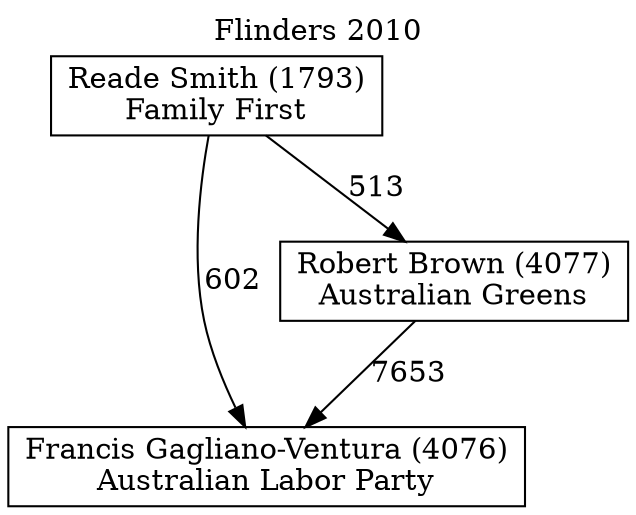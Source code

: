 // House preference flow
digraph "Francis Gagliano-Ventura (4076)_Flinders_2010" {
	graph [label="Flinders 2010" labelloc=t mclimit=10]
	node [shape=box]
	"Francis Gagliano-Ventura (4076)" [label="Francis Gagliano-Ventura (4076)
Australian Labor Party"]
	"Robert Brown (4077)" [label="Robert Brown (4077)
Australian Greens"]
	"Reade Smith (1793)" [label="Reade Smith (1793)
Family First"]
	"Robert Brown (4077)" -> "Francis Gagliano-Ventura (4076)" [label=7653]
	"Reade Smith (1793)" -> "Robert Brown (4077)" [label=513]
	"Reade Smith (1793)" -> "Francis Gagliano-Ventura (4076)" [label=602]
}
